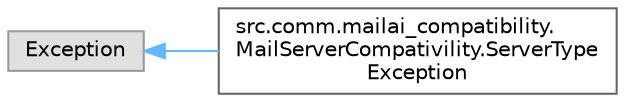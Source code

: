 digraph "Graphical Class Hierarchy"
{
 // LATEX_PDF_SIZE
  bgcolor="transparent";
  edge [fontname=Helvetica,fontsize=10,labelfontname=Helvetica,labelfontsize=10];
  node [fontname=Helvetica,fontsize=10,shape=box,height=0.2,width=0.4];
  rankdir="LR";
  Node0 [id="Node000000",label="Exception",height=0.2,width=0.4,color="grey60", fillcolor="#E0E0E0", style="filled",tooltip=" "];
  Node0 -> Node1 [id="edge5_Node000000_Node000001",dir="back",color="steelblue1",style="solid",tooltip=" "];
  Node1 [id="Node000001",label="src.comm.mailai_compatibility.\lMailServerCompativility.ServerType\lException",height=0.2,width=0.4,color="grey40", fillcolor="white", style="filled",URL="$classsrc_1_1comm_1_1mailai__compatibility_1_1_mail_server_compativility_1_1_server_type_exception.html",tooltip=" "];
}
